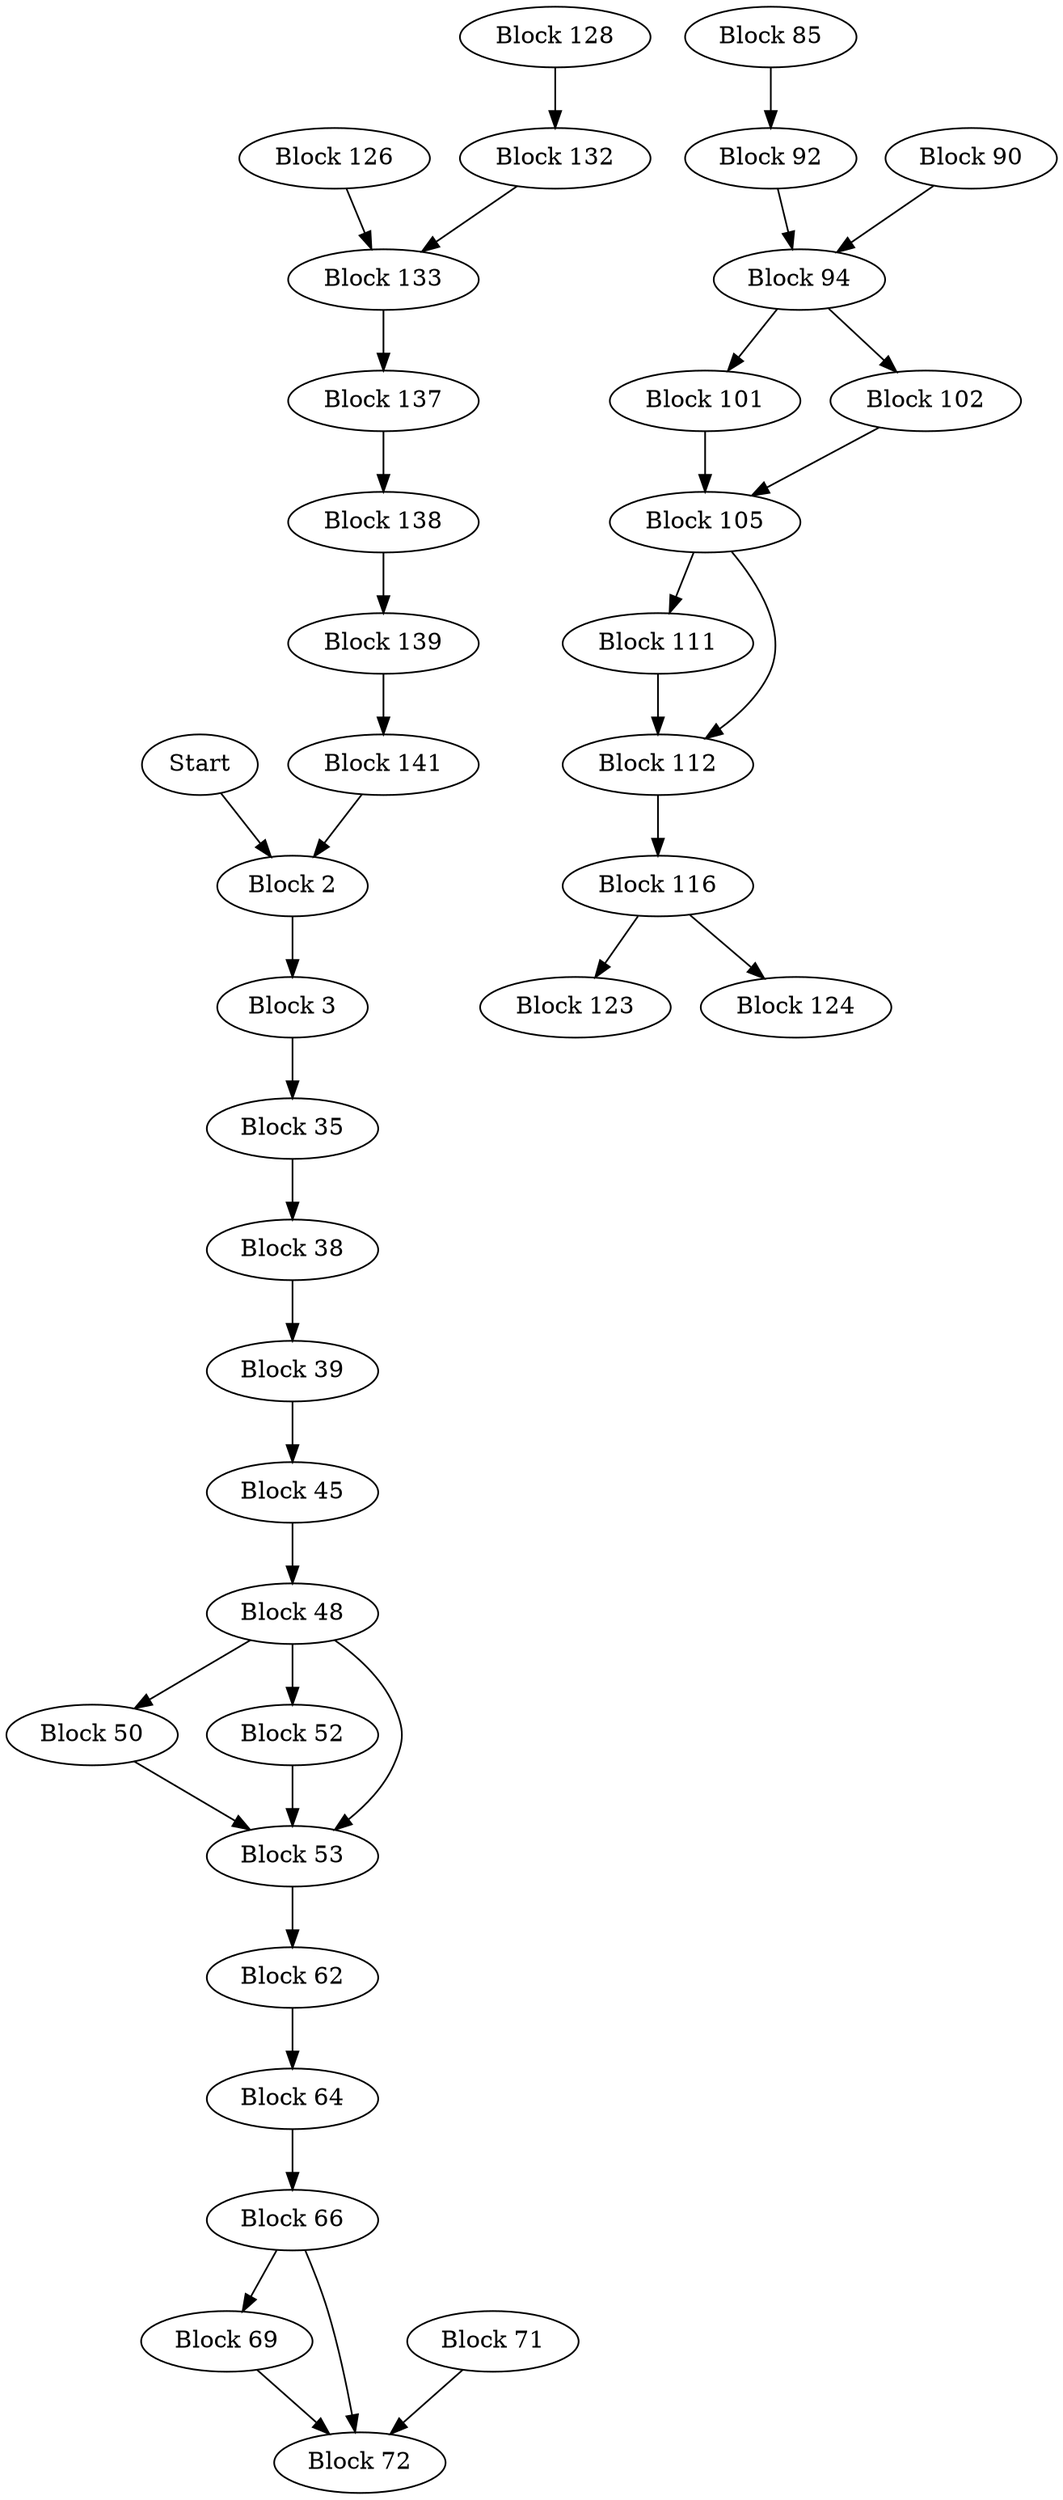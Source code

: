 digraph CFG {
    // Nodes
    Start [label="Start"];
    Block_2 [label="Block 2"];
    Block_3 [label="Block 3"];
    Block_35 [label="Block 35"];
    Block_38 [label="Block 38"];
    Block_39 [label="Block 39"];
    Block_45 [label="Block 45"];
    Block_48 [label="Block 48"];
    Block_50 [label="Block 50"];
    Block_52 [label="Block 52"];
    Block_53 [label="Block 53"];
    Block_62 [label="Block 62"];
    Block_64 [label="Block 64"];
    Block_66 [label="Block 66"];
    Block_69 [label="Block 69"];
    Block_71 [label="Block 71"];
    Block_72 [label="Block 72"];
    Block_85 [label="Block 85"];
    Block_90 [label="Block 90"];
    Block_92 [label="Block 92"];
    Block_94 [label="Block 94"];
    Block_101 [label="Block 101"];
    Block_102 [label="Block 102"];
    Block_105 [label="Block 105"];
    Block_111 [label="Block 111"];
    Block_112 [label="Block 112"];
    Block_116 [label="Block 116"];
    Block_123 [label="Block 123"];
    Block_124 [label="Block 124"];
    Block_126 [label="Block 126"];
    Block_128 [label="Block 128"];
    Block_132 [label="Block 132"];
    Block_133 [label="Block 133"];
    Block_137 [label="Block 137"];
    Block_138 [label="Block 138"];
    Block_139 [label="Block 139"];
    Block_141 [label="Block 141"];

    // Edges
    Start -> Block_2;
    Block_2 -> Block_3;
    Block_3 -> Block_35;
    Block_35 -> Block_38;
    Block_38 -> Block_39;
    Block_39 -> Block_45;
    Block_45 -> Block_48;
    Block_48 -> Block_50;
    Block_48 -> Block_52;
    Block_48 -> Block_53;
    Block_50 -> Block_53;
    Block_52 -> Block_53;
    Block_53 -> Block_62;
    Block_62 -> Block_64;
    Block_64 -> Block_66;
    Block_66 -> Block_69;
    Block_66 -> Block_72;
    Block_69 -> Block_72;
    Block_71 -> Block_72;
    Block_85 -> Block_92;
    Block_90 -> Block_94;
    Block_92 -> Block_94;
    Block_94 -> Block_101;
    Block_94 -> Block_102;
    Block_101 -> Block_105;
    Block_102 -> Block_105;
    Block_105 -> Block_111;
    Block_105 -> Block_112;
    Block_111 -> Block_112;
    Block_112 -> Block_116;
    Block_116 -> Block_123;
    Block_116 -> Block_124;
    Block_126 -> Block_133;
    Block_128 -> Block_132;
    Block_132 -> Block_133;
    Block_133 -> Block_137;
    Block_137 -> Block_138;
    Block_138 -> Block_139;
    Block_139 -> Block_141;
    Block_141 -> Block_2; // Return back to start
}